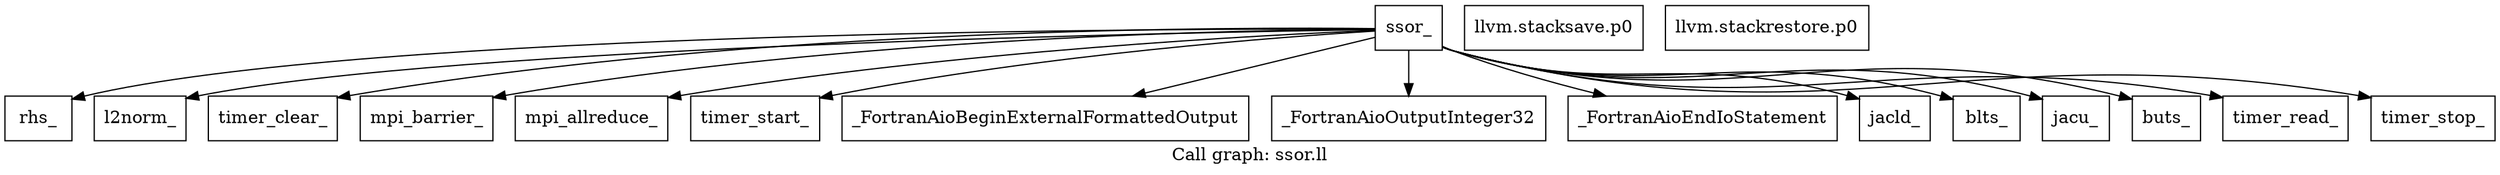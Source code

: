 digraph "Call graph: ssor.ll" {
	label="Call graph: ssor.ll";

	Node0x55ea82cab2f0 [shape=record,label="{ssor_}"];
	Node0x55ea82cab2f0 -> Node0x55ea82c6d800;
	Node0x55ea82cab2f0 -> Node0x55ea82c9cf80;
	Node0x55ea82cab2f0 -> Node0x55ea82c95540;
	Node0x55ea82cab2f0 -> Node0x55ea82caa4b0;
	Node0x55ea82cab2f0 -> Node0x55ea82cabce0;
	Node0x55ea82cab2f0 -> Node0x55ea82caa4f0;
	Node0x55ea82cab2f0 -> Node0x55ea82caaaa0;
	Node0x55ea82cab2f0 -> Node0x55ea82caab20;
	Node0x55ea82cab2f0 -> Node0x55ea82caaba0;
	Node0x55ea82cab2f0 -> Node0x55ea82cab0d0;
	Node0x55ea82cab2f0 -> Node0x55ea82caabe0;
	Node0x55ea82cab2f0 -> Node0x55ea82caac60;
	Node0x55ea82cab2f0 -> Node0x55ea82caace0;
	Node0x55ea82cab2f0 -> Node0x55ea82cabc60;
	Node0x55ea82cab2f0 -> Node0x55ea82caad60;
	Node0x55ea82cab0d0 [shape=record,label="{jacld_}"];
	Node0x55ea82caace0 [shape=record,label="{buts_}"];
	Node0x55ea82caad60 [shape=record,label="{timer_stop_}"];
	Node0x55ea82c6d800 [shape=record,label="{rhs_}"];
	Node0x55ea82c95540 [shape=record,label="{timer_clear_}"];
	Node0x55ea82caa4b0 [shape=record,label="{mpi_barrier_}"];
	Node0x55ea82c9cf80 [shape=record,label="{l2norm_}"];
	Node0x55ea82caa4f0 [shape=record,label="{timer_start_}"];
	Node0x55ea82caaaa0 [shape=record,label="{_FortranAioBeginExternalFormattedOutput}"];
	Node0x55ea82caab20 [shape=record,label="{_FortranAioOutputInteger32}"];
	Node0x55ea82caaba0 [shape=record,label="{_FortranAioEndIoStatement}"];
	Node0x55ea82caac60 [shape=record,label="{jacu_}"];
	Node0x55ea82cabc60 [shape=record,label="{timer_read_}"];
	Node0x55ea82caabe0 [shape=record,label="{blts_}"];
	Node0x55ea82cabce0 [shape=record,label="{mpi_allreduce_}"];
	Node0x55ea82cabfd0 [shape=record,label="{llvm.stacksave.p0}"];
	Node0x55ea82cb1470 [shape=record,label="{llvm.stackrestore.p0}"];
}
